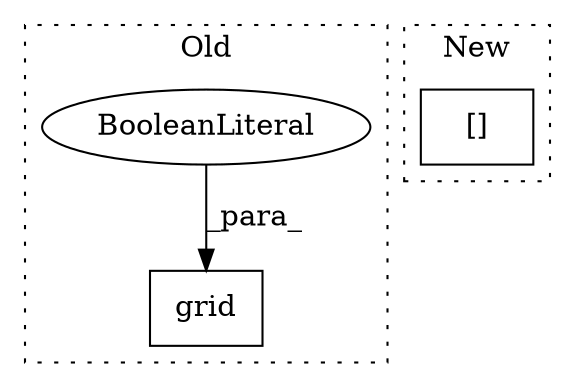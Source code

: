 digraph G {
subgraph cluster0 {
1 [label="grid" a="32" s="312,323" l="5,1" shape="box"];
3 [label="BooleanLiteral" a="9" s="317" l="4" shape="ellipse"];
label = "Old";
style="dotted";
}
subgraph cluster1 {
2 [label="[]" a="2" s="320,323" l="2,1" shape="box"];
label = "New";
style="dotted";
}
3 -> 1 [label="_para_"];
}
